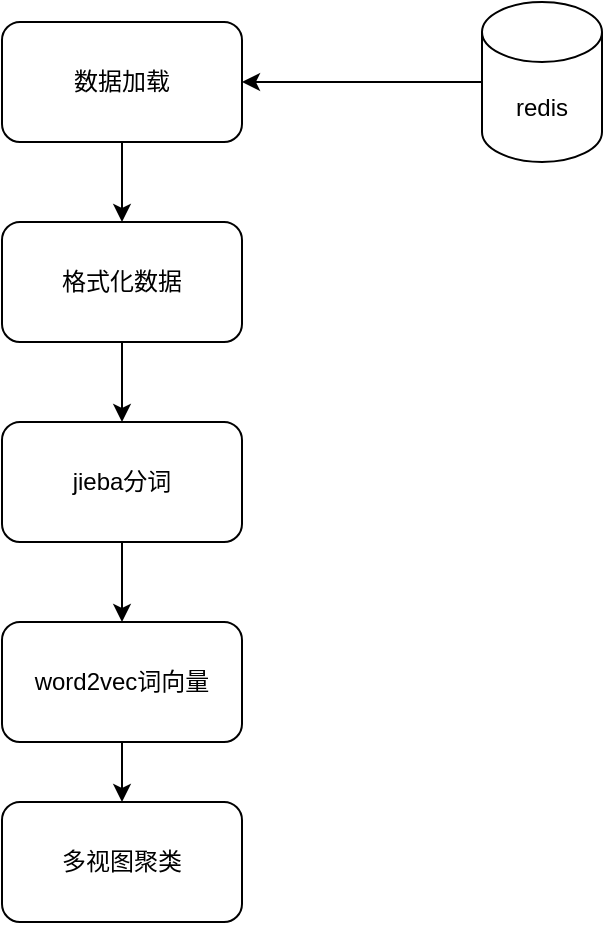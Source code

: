 <mxfile version="21.1.7" type="github">
  <diagram name="第 1 页" id="k89TIvn4m0dtPKskJD4J">
    <mxGraphModel dx="1221" dy="636" grid="1" gridSize="10" guides="1" tooltips="1" connect="1" arrows="1" fold="1" page="1" pageScale="1" pageWidth="827" pageHeight="1169" math="0" shadow="0">
      <root>
        <mxCell id="0" />
        <mxCell id="1" parent="0" />
        <mxCell id="HB0bfiGY2XgcyA1t-snH-9" style="edgeStyle=orthogonalEdgeStyle;rounded=0;orthogonalLoop=1;jettySize=auto;html=1;exitX=0.5;exitY=1;exitDx=0;exitDy=0;" edge="1" parent="1" source="HB0bfiGY2XgcyA1t-snH-1" target="HB0bfiGY2XgcyA1t-snH-2">
          <mxGeometry relative="1" as="geometry" />
        </mxCell>
        <mxCell id="HB0bfiGY2XgcyA1t-snH-1" value="格式化数据" style="rounded=1;whiteSpace=wrap;html=1;" vertex="1" parent="1">
          <mxGeometry x="240" y="140" width="120" height="60" as="geometry" />
        </mxCell>
        <mxCell id="HB0bfiGY2XgcyA1t-snH-10" style="edgeStyle=orthogonalEdgeStyle;rounded=0;orthogonalLoop=1;jettySize=auto;html=1;exitX=0.5;exitY=1;exitDx=0;exitDy=0;entryX=0.5;entryY=0;entryDx=0;entryDy=0;" edge="1" parent="1" source="HB0bfiGY2XgcyA1t-snH-2" target="HB0bfiGY2XgcyA1t-snH-3">
          <mxGeometry relative="1" as="geometry" />
        </mxCell>
        <mxCell id="HB0bfiGY2XgcyA1t-snH-2" value="jieba分词" style="rounded=1;whiteSpace=wrap;html=1;" vertex="1" parent="1">
          <mxGeometry x="240" y="240" width="120" height="60" as="geometry" />
        </mxCell>
        <mxCell id="HB0bfiGY2XgcyA1t-snH-11" style="edgeStyle=orthogonalEdgeStyle;rounded=0;orthogonalLoop=1;jettySize=auto;html=1;exitX=0.5;exitY=1;exitDx=0;exitDy=0;entryX=0.5;entryY=0;entryDx=0;entryDy=0;" edge="1" parent="1" source="HB0bfiGY2XgcyA1t-snH-3" target="HB0bfiGY2XgcyA1t-snH-4">
          <mxGeometry relative="1" as="geometry" />
        </mxCell>
        <mxCell id="HB0bfiGY2XgcyA1t-snH-3" value="word2vec词向量" style="rounded=1;whiteSpace=wrap;html=1;" vertex="1" parent="1">
          <mxGeometry x="240" y="340" width="120" height="60" as="geometry" />
        </mxCell>
        <mxCell id="HB0bfiGY2XgcyA1t-snH-4" value="多视图聚类" style="rounded=1;whiteSpace=wrap;html=1;" vertex="1" parent="1">
          <mxGeometry x="240" y="430" width="120" height="60" as="geometry" />
        </mxCell>
        <mxCell id="HB0bfiGY2XgcyA1t-snH-8" style="edgeStyle=orthogonalEdgeStyle;rounded=0;orthogonalLoop=1;jettySize=auto;html=1;exitX=0;exitY=0.5;exitDx=0;exitDy=0;exitPerimeter=0;entryX=1;entryY=0.5;entryDx=0;entryDy=0;" edge="1" parent="1" source="HB0bfiGY2XgcyA1t-snH-5" target="HB0bfiGY2XgcyA1t-snH-6">
          <mxGeometry relative="1" as="geometry" />
        </mxCell>
        <mxCell id="HB0bfiGY2XgcyA1t-snH-5" value="redis" style="shape=cylinder3;whiteSpace=wrap;html=1;boundedLbl=1;backgroundOutline=1;size=15;" vertex="1" parent="1">
          <mxGeometry x="480" y="30" width="60" height="80" as="geometry" />
        </mxCell>
        <mxCell id="HB0bfiGY2XgcyA1t-snH-7" style="edgeStyle=orthogonalEdgeStyle;rounded=0;orthogonalLoop=1;jettySize=auto;html=1;exitX=0.5;exitY=1;exitDx=0;exitDy=0;entryX=0.5;entryY=0;entryDx=0;entryDy=0;" edge="1" parent="1" source="HB0bfiGY2XgcyA1t-snH-6" target="HB0bfiGY2XgcyA1t-snH-1">
          <mxGeometry relative="1" as="geometry" />
        </mxCell>
        <mxCell id="HB0bfiGY2XgcyA1t-snH-6" value="数据加载" style="rounded=1;whiteSpace=wrap;html=1;" vertex="1" parent="1">
          <mxGeometry x="240" y="40" width="120" height="60" as="geometry" />
        </mxCell>
      </root>
    </mxGraphModel>
  </diagram>
</mxfile>
